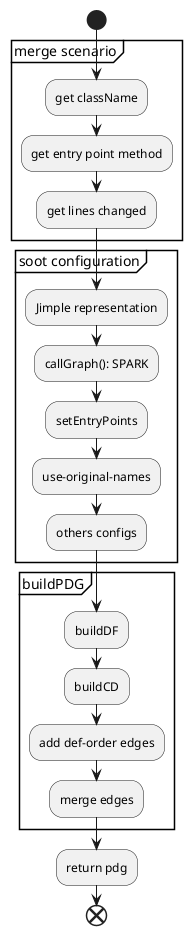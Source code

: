 @startuml PDGAlgorithm

start
group merge scenario 
    :get className;
    :get entry point method;
    :get lines changed;
end group

group soot configuration 
   :Jimple representation;
   :callGraph(): SPARK;
   :setEntryPoints;
   :use-original-names;
   :others configs;
end group

group buildPDG
    :buildDF;
    :buildCD;
    :add def-order edges;
    :merge edges;
end group
:return pdg;

end
@enduml